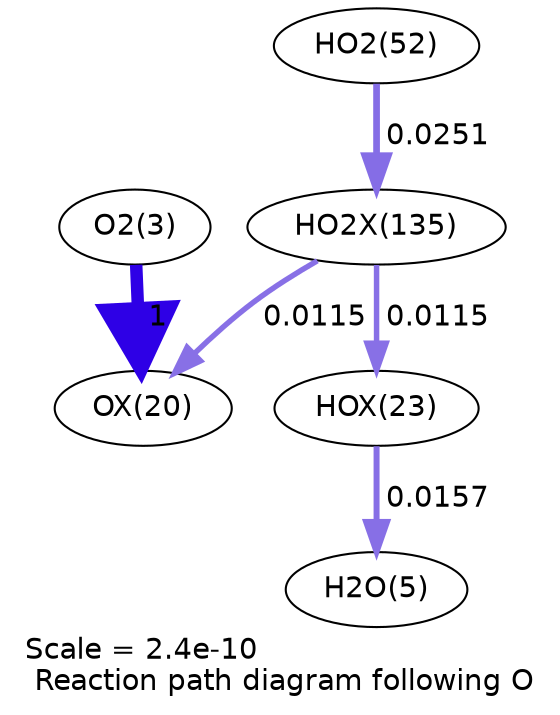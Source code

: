 digraph reaction_paths {
center=1;
s5 -> s25[fontname="Helvetica", penwidth=6, arrowsize=3, color="0.7, 1.5, 0.9"
, label=" 1"];
s40 -> s25[fontname="Helvetica", penwidth=2.63, arrowsize=1.31, color="0.7, 0.511, 0.9"
, label=" 0.0115"];
s28 -> s7[fontname="Helvetica", penwidth=2.87, arrowsize=1.43, color="0.7, 0.516, 0.9"
, label=" 0.0157"];
s40 -> s28[fontname="Helvetica", penwidth=2.63, arrowsize=1.31, color="0.7, 0.511, 0.9"
, label=" 0.0115"];
s21 -> s40[fontname="Helvetica", penwidth=3.22, arrowsize=1.61, color="0.7, 0.525, 0.9"
, label=" 0.0251"];
s5 [ fontname="Helvetica", label="O2(3)"];
s7 [ fontname="Helvetica", label="H2O(5)"];
s21 [ fontname="Helvetica", label="HO2(52)"];
s25 [ fontname="Helvetica", label="OX(20)"];
s28 [ fontname="Helvetica", label="HOX(23)"];
s40 [ fontname="Helvetica", label="HO2X(135)"];
 label = "Scale = 2.4e-10\l Reaction path diagram following O";
 fontname = "Helvetica";
}
